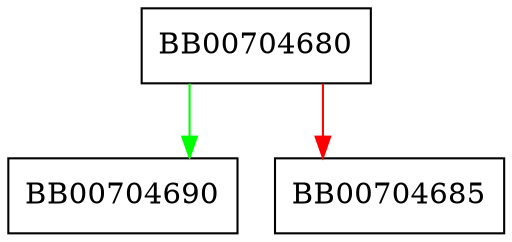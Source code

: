 digraph ossl_ccm_set_ctx_params {
  node [shape="box"];
  graph [splines=ortho];
  BB00704680 -> BB00704690 [color="green"];
  BB00704680 -> BB00704685 [color="red"];
}